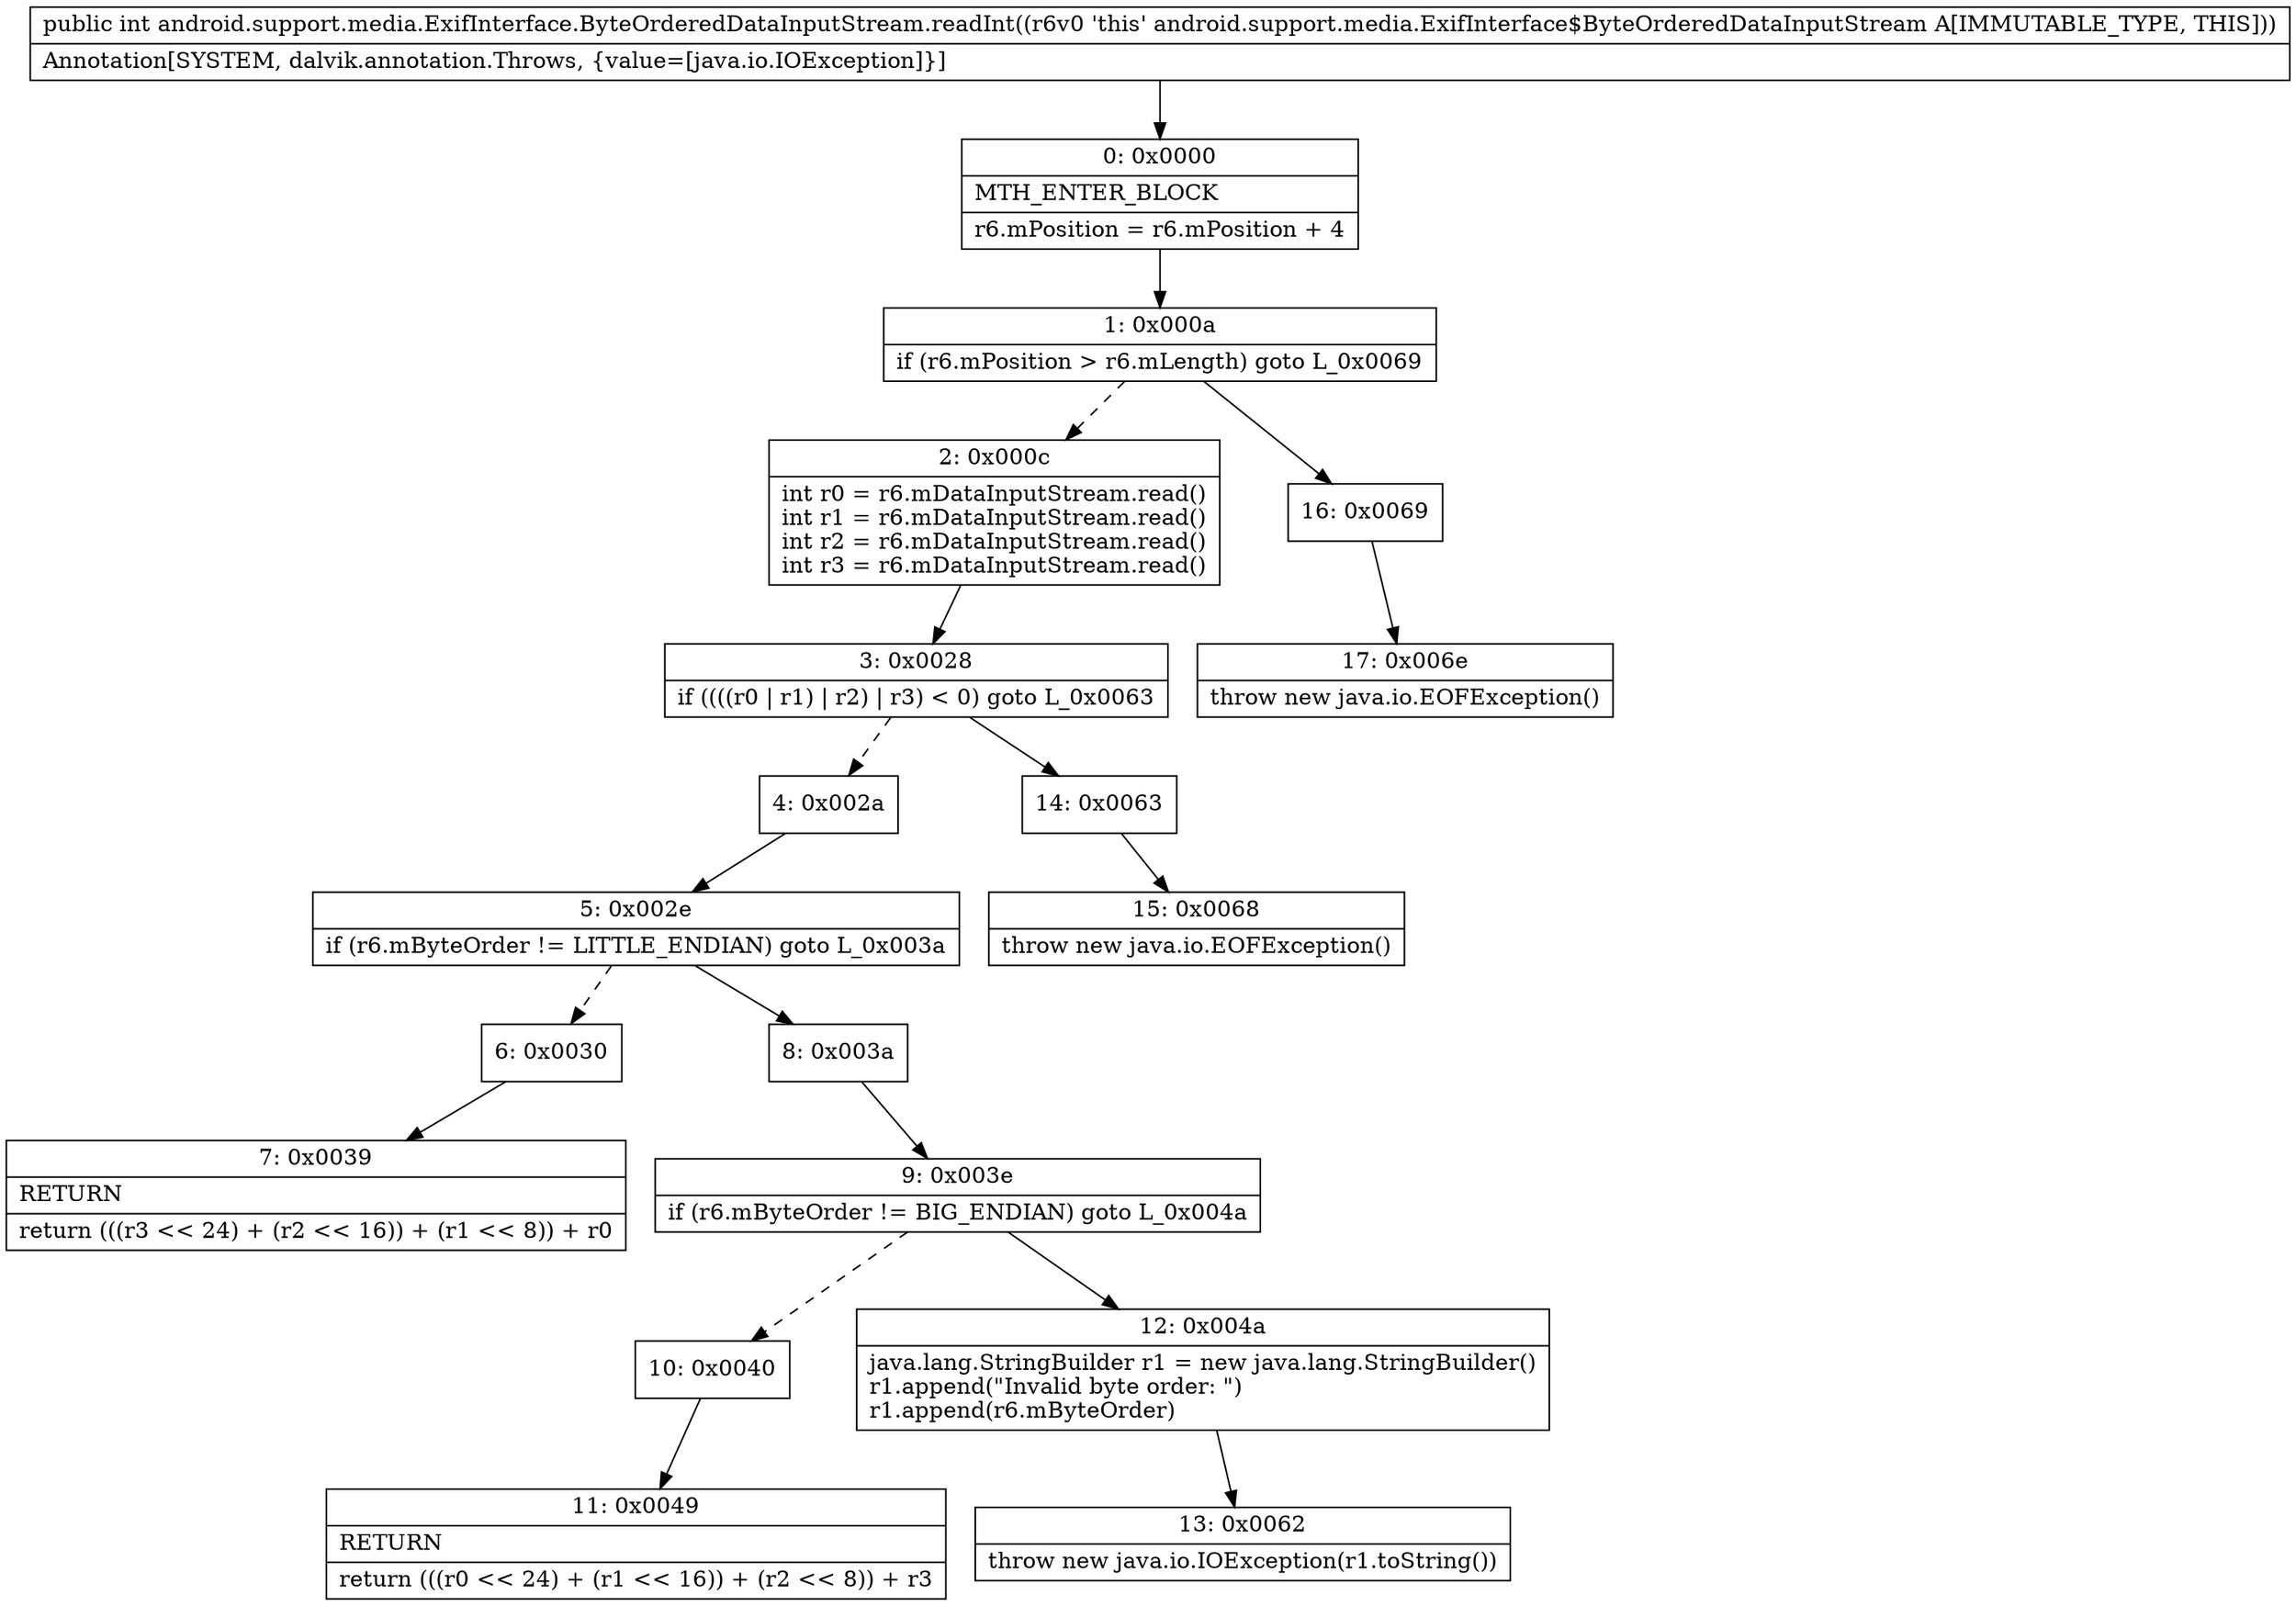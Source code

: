 digraph "CFG forandroid.support.media.ExifInterface.ByteOrderedDataInputStream.readInt()I" {
Node_0 [shape=record,label="{0\:\ 0x0000|MTH_ENTER_BLOCK\l|r6.mPosition = r6.mPosition + 4\l}"];
Node_1 [shape=record,label="{1\:\ 0x000a|if (r6.mPosition \> r6.mLength) goto L_0x0069\l}"];
Node_2 [shape=record,label="{2\:\ 0x000c|int r0 = r6.mDataInputStream.read()\lint r1 = r6.mDataInputStream.read()\lint r2 = r6.mDataInputStream.read()\lint r3 = r6.mDataInputStream.read()\l}"];
Node_3 [shape=record,label="{3\:\ 0x0028|if ((((r0 \| r1) \| r2) \| r3) \< 0) goto L_0x0063\l}"];
Node_4 [shape=record,label="{4\:\ 0x002a}"];
Node_5 [shape=record,label="{5\:\ 0x002e|if (r6.mByteOrder != LITTLE_ENDIAN) goto L_0x003a\l}"];
Node_6 [shape=record,label="{6\:\ 0x0030}"];
Node_7 [shape=record,label="{7\:\ 0x0039|RETURN\l|return (((r3 \<\< 24) + (r2 \<\< 16)) + (r1 \<\< 8)) + r0\l}"];
Node_8 [shape=record,label="{8\:\ 0x003a}"];
Node_9 [shape=record,label="{9\:\ 0x003e|if (r6.mByteOrder != BIG_ENDIAN) goto L_0x004a\l}"];
Node_10 [shape=record,label="{10\:\ 0x0040}"];
Node_11 [shape=record,label="{11\:\ 0x0049|RETURN\l|return (((r0 \<\< 24) + (r1 \<\< 16)) + (r2 \<\< 8)) + r3\l}"];
Node_12 [shape=record,label="{12\:\ 0x004a|java.lang.StringBuilder r1 = new java.lang.StringBuilder()\lr1.append(\"Invalid byte order: \")\lr1.append(r6.mByteOrder)\l}"];
Node_13 [shape=record,label="{13\:\ 0x0062|throw new java.io.IOException(r1.toString())\l}"];
Node_14 [shape=record,label="{14\:\ 0x0063}"];
Node_15 [shape=record,label="{15\:\ 0x0068|throw new java.io.EOFException()\l}"];
Node_16 [shape=record,label="{16\:\ 0x0069}"];
Node_17 [shape=record,label="{17\:\ 0x006e|throw new java.io.EOFException()\l}"];
MethodNode[shape=record,label="{public int android.support.media.ExifInterface.ByteOrderedDataInputStream.readInt((r6v0 'this' android.support.media.ExifInterface$ByteOrderedDataInputStream A[IMMUTABLE_TYPE, THIS]))  | Annotation[SYSTEM, dalvik.annotation.Throws, \{value=[java.io.IOException]\}]\l}"];
MethodNode -> Node_0;
Node_0 -> Node_1;
Node_1 -> Node_2[style=dashed];
Node_1 -> Node_16;
Node_2 -> Node_3;
Node_3 -> Node_4[style=dashed];
Node_3 -> Node_14;
Node_4 -> Node_5;
Node_5 -> Node_6[style=dashed];
Node_5 -> Node_8;
Node_6 -> Node_7;
Node_8 -> Node_9;
Node_9 -> Node_10[style=dashed];
Node_9 -> Node_12;
Node_10 -> Node_11;
Node_12 -> Node_13;
Node_14 -> Node_15;
Node_16 -> Node_17;
}


